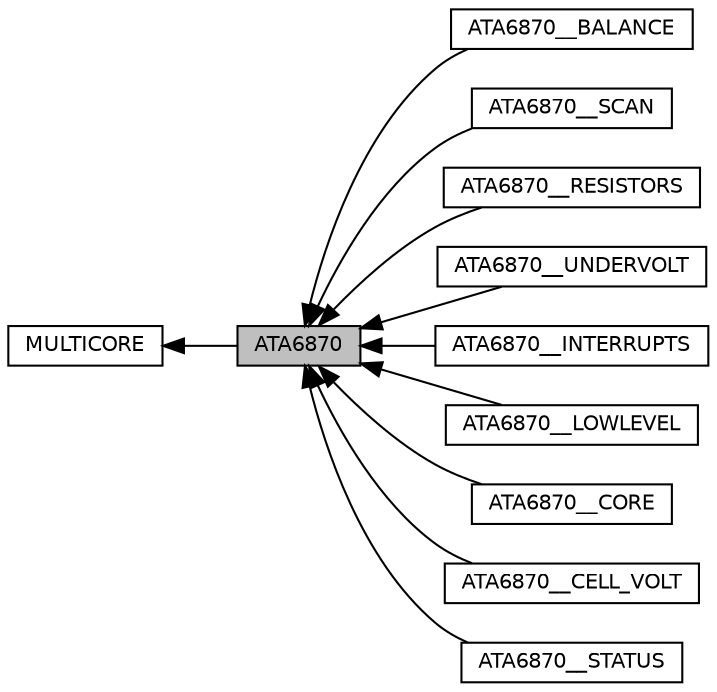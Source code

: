 digraph "ATA6870"
{
  edge [fontname="Helvetica",fontsize="10",labelfontname="Helvetica",labelfontsize="10"];
  node [fontname="Helvetica",fontsize="10",shape=record];
  rankdir=LR;
  Node3 [label="ATA6870__BALANCE",height=0.2,width=0.4,color="black", fillcolor="white", style="filled",URL="$group___a_t_a6870_____b_a_l_a_n_c_e.html"];
  Node8 [label="ATA6870__SCAN",height=0.2,width=0.4,color="black", fillcolor="white", style="filled",URL="$group___a_t_a6870_____s_c_a_n.html"];
  Node7 [label="ATA6870__RESISTORS",height=0.2,width=0.4,color="black", fillcolor="white", style="filled",URL="$group___a_t_a6870_____r_e_s_i_s_t_o_r_s.html"];
  Node0 [label="ATA6870",height=0.2,width=0.4,color="black", fillcolor="grey75", style="filled", fontcolor="black"];
  Node10 [label="ATA6870__UNDERVOLT",height=0.2,width=0.4,color="black", fillcolor="white", style="filled",URL="$group___a_t_a6870_____u_n_d_e_r_v_o_l_t.html"];
  Node5 [label="ATA6870__INTERRUPTS",height=0.2,width=0.4,color="black", fillcolor="white", style="filled",URL="$group___a_t_a6870_____i_n_t_e_r_r_u_p_t_s.html"];
  Node1 [label="MULTICORE",height=0.2,width=0.4,color="black", fillcolor="white", style="filled",URL="$group___m_u_l_t_i_c_o_r_e.html"];
  Node6 [label="ATA6870__LOWLEVEL",height=0.2,width=0.4,color="black", fillcolor="white", style="filled",URL="$group___a_t_a6870_____l_o_w_l_e_v_e_l.html"];
  Node2 [label="ATA6870__CORE",height=0.2,width=0.4,color="black", fillcolor="white", style="filled",URL="$group___a_t_a6870_____c_o_r_e.html"];
  Node4 [label="ATA6870__CELL_VOLT",height=0.2,width=0.4,color="black", fillcolor="white", style="filled",URL="$group___a_t_a6870_____c_e_l_l___v_o_l_t.html"];
  Node9 [label="ATA6870__STATUS",height=0.2,width=0.4,color="black", fillcolor="white", style="filled",URL="$group___a_t_a6870_____s_t_a_t_u_s.html"];
  Node1->Node0 [shape=plaintext, dir="back", style="solid"];
  Node0->Node2 [shape=plaintext, dir="back", style="solid"];
  Node0->Node3 [shape=plaintext, dir="back", style="solid"];
  Node0->Node4 [shape=plaintext, dir="back", style="solid"];
  Node0->Node5 [shape=plaintext, dir="back", style="solid"];
  Node0->Node6 [shape=plaintext, dir="back", style="solid"];
  Node0->Node7 [shape=plaintext, dir="back", style="solid"];
  Node0->Node8 [shape=plaintext, dir="back", style="solid"];
  Node0->Node9 [shape=plaintext, dir="back", style="solid"];
  Node0->Node10 [shape=plaintext, dir="back", style="solid"];
}
